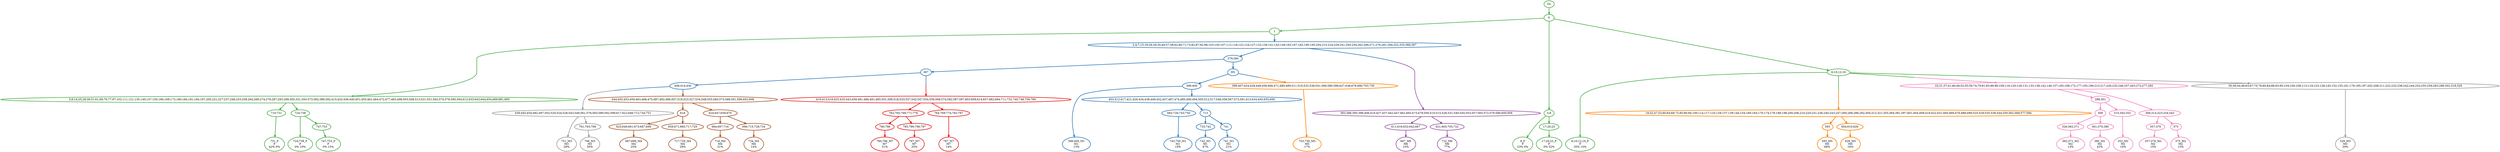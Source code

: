 digraph T {
	{
		rank=same
		76 [penwidth=3,colorscheme=set19,color=3,label="731_P\nP\n42% 0%"]
		74 [penwidth=3,colorscheme=set19,color=3,label="724;738_P\nP\n0% 19%"]
		72 [penwidth=3,colorscheme=set19,color=3,label="747;753_P\nP\n0% 15%"]
		70 [penwidth=3,colorscheme=set19,color=3,label="8_P\nP\n23% 0%"]
		68 [penwidth=3,colorscheme=set19,color=3,label="17;20;23_P\nP\n0% 52%"]
		66 [penwidth=3,colorscheme=set19,color=3,label="6;10;12;16_P\nP\n35% 15%"]
		61 [penwidth=3,colorscheme=set19,color=2,label="396;400_M1\nM1\n13%"]
		58 [penwidth=3,colorscheme=set19,color=2,label="743;750_M1\nM1\n19%"]
		55 [penwidth=3,colorscheme=set19,color=2,label="742_M1\nM1\n47%"]
		53 [penwidth=3,colorscheme=set19,color=2,label="741_M1\nM1\n21%"]
		49 [penwidth=3,colorscheme=set19,color=8,label="362;371_M2\nM2\n13%"]
		47 [penwidth=3,colorscheme=set19,color=8,label="380_M2\nM2\n42%"]
		45 [penwidth=3,colorscheme=set19,color=8,label="352_M2\nM2\n16%"]
		42 [penwidth=3,colorscheme=set19,color=8,label="357;376_M2\nM2\n15%"]
		40 [penwidth=3,colorscheme=set19,color=8,label="375_M2\nM2\n13%"]
		38 [penwidth=3,colorscheme=set19,color=9,label="751_M3\nM3\n29%"]
		36 [penwidth=3,colorscheme=set19,color=9,label="766_M3\nM3\n50%"]
		35 [penwidth=3,colorscheme=set19,color=9,label="329_M3\nM3\n20%"]
		32 [penwidth=3,colorscheme=set19,color=7,label="687;699_M4\nM4\n25%"]
		30 [penwidth=3,colorscheme=set19,color=7,label="717;729_M4\nM4\n29%"]
		27 [penwidth=3,colorscheme=set19,color=7,label="716_M4\nM4\n31%"]
		25 [penwidth=3,colorscheme=set19,color=7,label="734_M4\nM4\n14%"]
		24 [penwidth=3,colorscheme=set19,color=5,label="703;730_M5\nM5\n17%"]
		22 [penwidth=3,colorscheme=set19,color=5,label="593_M5\nM5\n68%"]
		20 [penwidth=3,colorscheme=set19,color=5,label="626_M5\nM5\n16%"]
		18 [penwidth=3,colorscheme=set19,color=4,label="667_M6\nM6\n23%"]
		16 [penwidth=3,colorscheme=set19,color=4,label="722_M6\nM6\n77%"]
		13 [penwidth=3,colorscheme=set19,color=1,label="780;786_M7\nM7\n51%"]
		11 [penwidth=3,colorscheme=set19,color=1,label="797_M7\nM7\n35%"]
		9 [penwidth=3,colorscheme=set19,color=1,label="787_M7\nM7\n14%"]
	}
	81 [penwidth=3,colorscheme=set19,color=3,label="GL"]
	80 [penwidth=3,colorscheme=set19,color=3,label="0"]
	79 [penwidth=3,colorscheme=set19,color=3,label="1"]
	78 [penwidth=3,colorscheme=set19,color=3,label="3;9;14;25;28;39;51;61;69;70;77;97;102;111;121;135;140;147;150;166;169;173;180;184;191;194;197;205;221;227;237;248;253;258;264;269;274;279;287;293;299;305;331;350;373;382;389;392;415;432;436;440;451;455;461;464;472;477;483;498;503;508;513;521;551;563;570;578;590;594;612;633;643;644;654;669;681;693"]
	77 [penwidth=3,colorscheme=set19,color=3,label="710;731"]
	75 [penwidth=3,colorscheme=set19,color=3,label="724;738"]
	73 [penwidth=3,colorscheme=set19,color=3,label="747;753"]
	71 [penwidth=3,colorscheme=set19,color=3,label="5;8"]
	69 [penwidth=3,colorscheme=set19,color=3,label="17;20;23"]
	67 [penwidth=3,colorscheme=set19,color=3,label="6;10;12;16"]
	65 [penwidth=3,colorscheme=set19,color=2,label="379;384"]
	64 [penwidth=3,colorscheme=set19,color=2,label="387"]
	63 [penwidth=3,colorscheme=set19,color=2,label="391"]
	62 [penwidth=3,colorscheme=set19,color=2,label="396;400"]
	60 [penwidth=3,colorscheme=set19,color=2,label="403;412;417;421;429;434;438;449;452;457;467;474;485;490;494;505;512;517;546;558;567;573;581;613;634;645;655;656"]
	59 [penwidth=3,colorscheme=set19,color=2,label="683;726;743;750"]
	57 [penwidth=3,colorscheme=set19,color=2,label="713"]
	56 [penwidth=3,colorscheme=set19,color=2,label="733;742"]
	54 [penwidth=3,colorscheme=set19,color=2,label="741"]
	52 [penwidth=3,colorscheme=set19,color=8,label="288;301"]
	51 [penwidth=3,colorscheme=set19,color=8,label="309"]
	50 [penwidth=3,colorscheme=set19,color=8,label="326;362;371"]
	48 [penwidth=3,colorscheme=set19,color=8,label="361;370;380"]
	46 [penwidth=3,colorscheme=set19,color=8,label="315;345;352"]
	44 [penwidth=3,colorscheme=set19,color=8,label="306;314;323;334;343"]
	43 [penwidth=3,colorscheme=set19,color=8,label="357;376"]
	41 [penwidth=3,colorscheme=set19,color=8,label="375"]
	39 [penwidth=3,colorscheme=set19,color=2,label="408;414;430"]
	37 [penwidth=3,colorscheme=set19,color=9,label="761;763;766"]
	34 [penwidth=3,colorscheme=set19,color=7,label="618"]
	33 [penwidth=3,colorscheme=set19,color=7,label="625;649;661;673;687;699"]
	31 [penwidth=3,colorscheme=set19,color=7,label="659;671;685;717;729"]
	29 [penwidth=3,colorscheme=set19,color=7,label="624;647;658;670"]
	28 [penwidth=3,colorscheme=set19,color=7,label="684;697;716"]
	26 [penwidth=3,colorscheme=set19,color=7,label="696;715;728;734"]
	23 [penwidth=3,colorscheme=set19,color=5,label="593"]
	21 [penwidth=3,colorscheme=set19,color=5,label="604;610;626"]
	19 [penwidth=3,colorscheme=set19,color=4,label="611;616;632;642;667"]
	17 [penwidth=3,colorscheme=set19,color=4,label="621;665;705;722"]
	15 [penwidth=3,colorscheme=set19,color=1,label="762;765;768;771;776"]
	14 [penwidth=3,colorscheme=set19,color=1,label="780;786"]
	12 [penwidth=3,colorscheme=set19,color=1,label="785;789;796;797"]
	10 [penwidth=3,colorscheme=set19,color=1,label="764;769;774;782;787"]
	8 [penwidth=3,colorscheme=set19,color=1,label="410;413;418;425;435;443;458;481;486;491;495;501;506;518;533;537;542;547;554;559;568;574;582;587;597;603;609;614;657;682;694;711;732;740;748;756;760"]
	7 [penwidth=3,colorscheme=set19,color=9,label="439;445;454;482;497;502;520;524;528;543;549;561;576;583;589;592;599;617;622;646;712;744;751"]
	6 [penwidth=3,colorscheme=set19,color=5,label="399;407;424;428;448;456;466;471;480;489;511;516;532;536;541;566;580;598;627;638;676;690;703;730"]
	5 [penwidth=3,colorscheme=set19,color=7,label="444;450;453;459;463;468;475;487;492;496;507;519;523;527;534;548;555;560;575;588;591;596;602;608"]
	4 [penwidth=3,colorscheme=set19,color=4,label="383;386;395;398;406;416;427;437;442;447;462;465;473;479;500;510;515;526;531;540;545;553;557;565;572;579;586;600;606"]
	3 [penwidth=3,colorscheme=set19,color=5,label="19;32;47;53;60;64;68;72;85;90;94;100;114;117;125;129;137;139;144;154;160;164;170;174;178;188;198;200;206;210;220;231;236;240;243;247;260;268;286;292;304;312;321;355;364;381;397;401;404;409;419;422;431;460;469;476;488;499;525;529;535;538;544;550;562;569;577;584"]
	2 [penwidth=3,colorscheme=set19,color=8,label="22;31;37;41;46;49;52;55;59;74;79;81;83;89;99;109;116;120;126;131;133;138;142;146;157;165;168;172;177;193;196;213;217;226;235;246;257;263;272;277;282"]
	1 [penwidth=3,colorscheme=set19,color=9,label="30;36;44;48;63;67;75;78;80;84;88;93;95;104;106;108;113;119;123;128;145;152;155;161;179;185;187;202;208;211;222;232;238;242;244;252;255;259;283;289;302;318;329"]
	0 [penwidth=3,colorscheme=set19,color=2,label="2;4;7;15;18;26;29;35;40;57;58;62;66;71;73;82;87;92;98;103;105;107;112;118;122;124;127;132;136;141;143;149;163;167;182;190;195;204;215;224;229;241;250;254;262;266;271;276;281;294;322;333;366;367"]
	81 -> 80 [penwidth=3,colorscheme=set19,color=3]
	80 -> 79 [penwidth=3,colorscheme=set19,color=3]
	80 -> 67 [penwidth=3,colorscheme=set19,color=3]
	80 -> 71 [penwidth=3,colorscheme=set19,color=3]
	79 -> 78 [penwidth=3,colorscheme=set19,color=3]
	79 -> 0 [penwidth=3,colorscheme=set19,color="3;0.5:2"]
	78 -> 75 [penwidth=3,colorscheme=set19,color=3]
	78 -> 77 [penwidth=3,colorscheme=set19,color=3]
	77 -> 76 [penwidth=3,colorscheme=set19,color=3]
	75 -> 74 [penwidth=3,colorscheme=set19,color=3]
	75 -> 73 [penwidth=3,colorscheme=set19,color=3]
	73 -> 72 [penwidth=3,colorscheme=set19,color=3]
	71 -> 70 [penwidth=3,colorscheme=set19,color=3]
	71 -> 69 [penwidth=3,colorscheme=set19,color=3]
	69 -> 68 [penwidth=3,colorscheme=set19,color=3]
	67 -> 66 [penwidth=3,colorscheme=set19,color=3]
	67 -> 3 [penwidth=3,colorscheme=set19,color="3;0.5:5"]
	67 -> 1 [penwidth=3,colorscheme=set19,color="3;0.5:9"]
	67 -> 2 [penwidth=3,colorscheme=set19,color="3;0.5:8"]
	65 -> 64 [penwidth=3,colorscheme=set19,color=2]
	65 -> 63 [penwidth=3,colorscheme=set19,color=2]
	64 -> 39 [penwidth=3,colorscheme=set19,color=2]
	64 -> 8 [penwidth=3,colorscheme=set19,color="2;0.5:1"]
	63 -> 62 [penwidth=3,colorscheme=set19,color=2]
	63 -> 6 [penwidth=3,colorscheme=set19,color="2;0.5:5"]
	62 -> 61 [penwidth=3,colorscheme=set19,color=2]
	62 -> 60 [penwidth=3,colorscheme=set19,color=2]
	60 -> 57 [penwidth=3,colorscheme=set19,color=2]
	60 -> 59 [penwidth=3,colorscheme=set19,color=2]
	59 -> 58 [penwidth=3,colorscheme=set19,color=2]
	57 -> 54 [penwidth=3,colorscheme=set19,color=2]
	57 -> 56 [penwidth=3,colorscheme=set19,color=2]
	56 -> 55 [penwidth=3,colorscheme=set19,color=2]
	54 -> 53 [penwidth=3,colorscheme=set19,color=2]
	52 -> 51 [penwidth=3,colorscheme=set19,color=8]
	52 -> 46 [penwidth=3,colorscheme=set19,color=8]
	51 -> 48 [penwidth=3,colorscheme=set19,color=8]
	51 -> 50 [penwidth=3,colorscheme=set19,color=8]
	50 -> 49 [penwidth=3,colorscheme=set19,color=8]
	48 -> 47 [penwidth=3,colorscheme=set19,color=8]
	46 -> 45 [penwidth=3,colorscheme=set19,color=8]
	44 -> 43 [penwidth=3,colorscheme=set19,color=8]
	44 -> 41 [penwidth=3,colorscheme=set19,color=8]
	43 -> 42 [penwidth=3,colorscheme=set19,color=8]
	41 -> 40 [penwidth=3,colorscheme=set19,color=8]
	39 -> 5 [penwidth=3,colorscheme=set19,color="2;0.5:7"]
	39 -> 7 [penwidth=3,colorscheme=set19,color="2;0.5:9"]
	37 -> 36 [penwidth=3,colorscheme=set19,color=9]
	34 -> 31 [penwidth=3,colorscheme=set19,color=7]
	34 -> 33 [penwidth=3,colorscheme=set19,color=7]
	33 -> 32 [penwidth=3,colorscheme=set19,color=7]
	31 -> 30 [penwidth=3,colorscheme=set19,color=7]
	29 -> 26 [penwidth=3,colorscheme=set19,color=7]
	29 -> 28 [penwidth=3,colorscheme=set19,color=7]
	28 -> 27 [penwidth=3,colorscheme=set19,color=7]
	26 -> 25 [penwidth=3,colorscheme=set19,color=7]
	23 -> 22 [penwidth=3,colorscheme=set19,color=5]
	21 -> 20 [penwidth=3,colorscheme=set19,color=5]
	19 -> 18 [penwidth=3,colorscheme=set19,color=4]
	17 -> 16 [penwidth=3,colorscheme=set19,color=4]
	15 -> 14 [penwidth=3,colorscheme=set19,color=1]
	15 -> 12 [penwidth=3,colorscheme=set19,color=1]
	14 -> 13 [penwidth=3,colorscheme=set19,color=1]
	12 -> 11 [penwidth=3,colorscheme=set19,color=1]
	10 -> 9 [penwidth=3,colorscheme=set19,color=1]
	8 -> 15 [penwidth=3,colorscheme=set19,color=1]
	8 -> 10 [penwidth=3,colorscheme=set19,color=1]
	7 -> 38 [penwidth=3,colorscheme=set19,color=9]
	7 -> 37 [penwidth=3,colorscheme=set19,color=9]
	6 -> 24 [penwidth=3,colorscheme=set19,color=5]
	5 -> 34 [penwidth=3,colorscheme=set19,color=7]
	5 -> 29 [penwidth=3,colorscheme=set19,color=7]
	4 -> 19 [penwidth=3,colorscheme=set19,color=4]
	4 -> 17 [penwidth=3,colorscheme=set19,color=4]
	3 -> 23 [penwidth=3,colorscheme=set19,color=5]
	3 -> 21 [penwidth=3,colorscheme=set19,color=5]
	2 -> 52 [penwidth=3,colorscheme=set19,color=8]
	2 -> 44 [penwidth=3,colorscheme=set19,color=8]
	1 -> 35 [penwidth=3,colorscheme=set19,color=9]
	0 -> 65 [penwidth=3,colorscheme=set19,color=2]
	0 -> 4 [penwidth=3,colorscheme=set19,color="2;0.5:4"]
}
